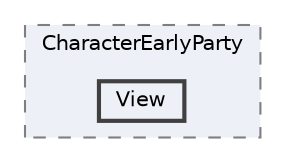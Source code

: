 digraph "C:/Users/むずでょ/Documents/Unity Projects/RMU-1-00-00-Research/Assets/RPGMaker/Codebase/Editor/Inspector/CharacterEarlyParty/View"
{
 // LATEX_PDF_SIZE
  bgcolor="transparent";
  edge [fontname=Helvetica,fontsize=10,labelfontname=Helvetica,labelfontsize=10];
  node [fontname=Helvetica,fontsize=10,shape=box,height=0.2,width=0.4];
  compound=true
  subgraph clusterdir_ddca7bc8da668dc7e7e2320d107c400a {
    graph [ bgcolor="#edf0f7", pencolor="grey50", label="CharacterEarlyParty", fontname=Helvetica,fontsize=10 style="filled,dashed", URL="dir_ddca7bc8da668dc7e7e2320d107c400a.html",tooltip=""]
  dir_0953248b89b2a908440ce174a9de62e3 [label="View", fillcolor="#edf0f7", color="grey25", style="filled,bold", URL="dir_0953248b89b2a908440ce174a9de62e3.html",tooltip=""];
  }
}
